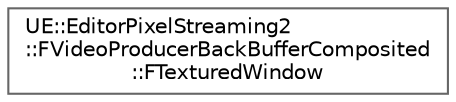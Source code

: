 digraph "Graphical Class Hierarchy"
{
 // INTERACTIVE_SVG=YES
 // LATEX_PDF_SIZE
  bgcolor="transparent";
  edge [fontname=Helvetica,fontsize=10,labelfontname=Helvetica,labelfontsize=10];
  node [fontname=Helvetica,fontsize=10,shape=box,height=0.2,width=0.4];
  rankdir="LR";
  Node0 [id="Node000000",label="UE::EditorPixelStreaming2\l::FVideoProducerBackBufferComposited\l::FTexturedWindow",height=0.2,width=0.4,color="grey40", fillcolor="white", style="filled",URL="$d7/dcd/classUE_1_1EditorPixelStreaming2_1_1FVideoProducerBackBufferComposited_1_1FTexturedWindow.html",tooltip=" "];
}
